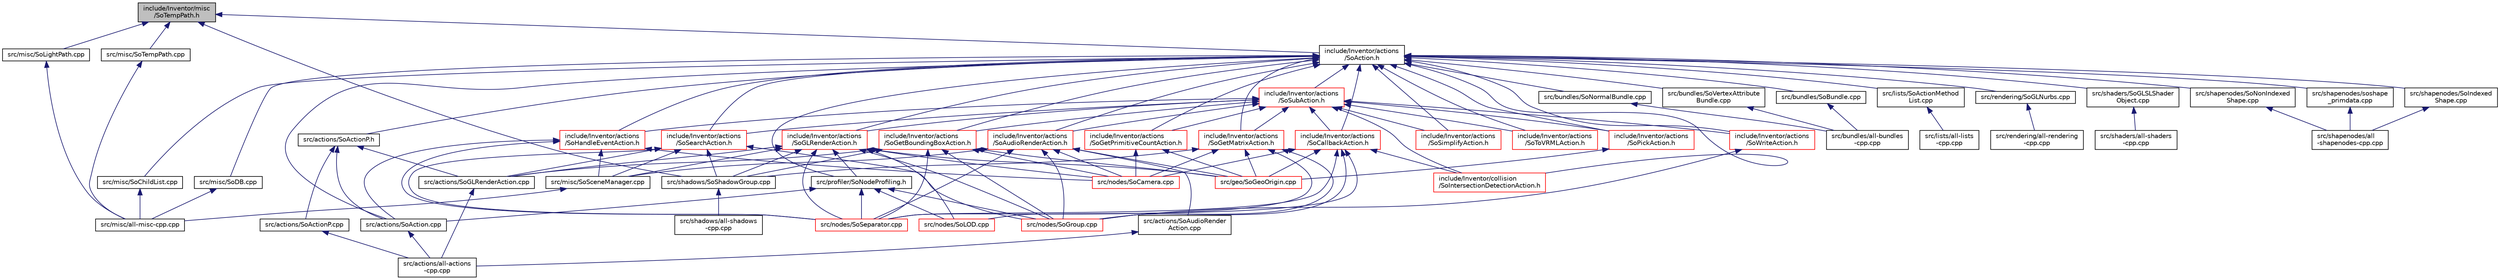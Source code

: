 digraph "include/Inventor/misc/SoTempPath.h"
{
 // LATEX_PDF_SIZE
  edge [fontname="Helvetica",fontsize="10",labelfontname="Helvetica",labelfontsize="10"];
  node [fontname="Helvetica",fontsize="10",shape=record];
  Node1 [label="include/Inventor/misc\l/SoTempPath.h",height=0.2,width=0.4,color="black", fillcolor="grey75", style="filled", fontcolor="black",tooltip=" "];
  Node1 -> Node2 [dir="back",color="midnightblue",fontsize="10",style="solid",fontname="Helvetica"];
  Node2 [label="src/misc/SoLightPath.cpp",height=0.2,width=0.4,color="black", fillcolor="white", style="filled",URL="$SoLightPath_8cpp.html",tooltip=" "];
  Node2 -> Node3 [dir="back",color="midnightblue",fontsize="10",style="solid",fontname="Helvetica"];
  Node3 [label="src/misc/all-misc-cpp.cpp",height=0.2,width=0.4,color="black", fillcolor="white", style="filled",URL="$all-misc-cpp_8cpp.html",tooltip=" "];
  Node1 -> Node4 [dir="back",color="midnightblue",fontsize="10",style="solid",fontname="Helvetica"];
  Node4 [label="src/misc/SoTempPath.cpp",height=0.2,width=0.4,color="black", fillcolor="white", style="filled",URL="$SoTempPath_8cpp.html",tooltip=" "];
  Node4 -> Node3 [dir="back",color="midnightblue",fontsize="10",style="solid",fontname="Helvetica"];
  Node1 -> Node5 [dir="back",color="midnightblue",fontsize="10",style="solid",fontname="Helvetica"];
  Node5 [label="src/shadows/SoShadowGroup.cpp",height=0.2,width=0.4,color="black", fillcolor="white", style="filled",URL="$SoShadowGroup_8cpp.html",tooltip=" "];
  Node5 -> Node6 [dir="back",color="midnightblue",fontsize="10",style="solid",fontname="Helvetica"];
  Node6 [label="src/shadows/all-shadows\l-cpp.cpp",height=0.2,width=0.4,color="black", fillcolor="white", style="filled",URL="$all-shadows-cpp_8cpp.html",tooltip=" "];
  Node1 -> Node7 [dir="back",color="midnightblue",fontsize="10",style="solid",fontname="Helvetica"];
  Node7 [label="include/Inventor/actions\l/SoAction.h",height=0.2,width=0.4,color="black", fillcolor="white", style="filled",URL="$SoAction_8h.html",tooltip=" "];
  Node7 -> Node8 [dir="back",color="midnightblue",fontsize="10",style="solid",fontname="Helvetica"];
  Node8 [label="src/actions/SoAction.cpp",height=0.2,width=0.4,color="black", fillcolor="white", style="filled",URL="$SoAction_8cpp.html",tooltip=" "];
  Node8 -> Node9 [dir="back",color="midnightblue",fontsize="10",style="solid",fontname="Helvetica"];
  Node9 [label="src/actions/all-actions\l-cpp.cpp",height=0.2,width=0.4,color="black", fillcolor="white", style="filled",URL="$all-actions-cpp_8cpp.html",tooltip=" "];
  Node7 -> Node10 [dir="back",color="midnightblue",fontsize="10",style="solid",fontname="Helvetica"];
  Node10 [label="src/actions/SoActionP.h",height=0.2,width=0.4,color="black", fillcolor="white", style="filled",URL="$SoActionP_8h.html",tooltip=" "];
  Node10 -> Node8 [dir="back",color="midnightblue",fontsize="10",style="solid",fontname="Helvetica"];
  Node10 -> Node11 [dir="back",color="midnightblue",fontsize="10",style="solid",fontname="Helvetica"];
  Node11 [label="src/actions/SoActionP.cpp",height=0.2,width=0.4,color="black", fillcolor="white", style="filled",URL="$SoActionP_8cpp.html",tooltip=" "];
  Node11 -> Node9 [dir="back",color="midnightblue",fontsize="10",style="solid",fontname="Helvetica"];
  Node10 -> Node12 [dir="back",color="midnightblue",fontsize="10",style="solid",fontname="Helvetica"];
  Node12 [label="src/actions/SoGLRenderAction.cpp",height=0.2,width=0.4,color="black", fillcolor="white", style="filled",URL="$SoGLRenderAction_8cpp.html",tooltip=" "];
  Node12 -> Node9 [dir="back",color="midnightblue",fontsize="10",style="solid",fontname="Helvetica"];
  Node7 -> Node13 [dir="back",color="midnightblue",fontsize="10",style="solid",fontname="Helvetica"];
  Node13 [label="src/bundles/SoBundle.cpp",height=0.2,width=0.4,color="black", fillcolor="white", style="filled",URL="$SoBundle_8cpp.html",tooltip=" "];
  Node13 -> Node14 [dir="back",color="midnightblue",fontsize="10",style="solid",fontname="Helvetica"];
  Node14 [label="src/bundles/all-bundles\l-cpp.cpp",height=0.2,width=0.4,color="black", fillcolor="white", style="filled",URL="$all-bundles-cpp_8cpp.html",tooltip=" "];
  Node7 -> Node15 [dir="back",color="midnightblue",fontsize="10",style="solid",fontname="Helvetica"];
  Node15 [label="src/bundles/SoNormalBundle.cpp",height=0.2,width=0.4,color="black", fillcolor="white", style="filled",URL="$SoNormalBundle_8cpp.html",tooltip=" "];
  Node15 -> Node14 [dir="back",color="midnightblue",fontsize="10",style="solid",fontname="Helvetica"];
  Node7 -> Node16 [dir="back",color="midnightblue",fontsize="10",style="solid",fontname="Helvetica"];
  Node16 [label="src/bundles/SoVertexAttribute\lBundle.cpp",height=0.2,width=0.4,color="black", fillcolor="white", style="filled",URL="$SoVertexAttributeBundle_8cpp.html",tooltip=" "];
  Node16 -> Node14 [dir="back",color="midnightblue",fontsize="10",style="solid",fontname="Helvetica"];
  Node7 -> Node17 [dir="back",color="midnightblue",fontsize="10",style="solid",fontname="Helvetica"];
  Node17 [label="src/lists/SoActionMethod\lList.cpp",height=0.2,width=0.4,color="black", fillcolor="white", style="filled",URL="$SoActionMethodList_8cpp.html",tooltip=" "];
  Node17 -> Node18 [dir="back",color="midnightblue",fontsize="10",style="solid",fontname="Helvetica"];
  Node18 [label="src/lists/all-lists\l-cpp.cpp",height=0.2,width=0.4,color="black", fillcolor="white", style="filled",URL="$all-lists-cpp_8cpp.html",tooltip=" "];
  Node7 -> Node19 [dir="back",color="midnightblue",fontsize="10",style="solid",fontname="Helvetica"];
  Node19 [label="src/misc/SoChildList.cpp",height=0.2,width=0.4,color="black", fillcolor="white", style="filled",URL="$SoChildList_8cpp.html",tooltip=" "];
  Node19 -> Node3 [dir="back",color="midnightblue",fontsize="10",style="solid",fontname="Helvetica"];
  Node7 -> Node20 [dir="back",color="midnightblue",fontsize="10",style="solid",fontname="Helvetica"];
  Node20 [label="src/misc/SoDB.cpp",height=0.2,width=0.4,color="black", fillcolor="white", style="filled",URL="$SoDB_8cpp.html",tooltip=" "];
  Node20 -> Node3 [dir="back",color="midnightblue",fontsize="10",style="solid",fontname="Helvetica"];
  Node7 -> Node21 [dir="back",color="midnightblue",fontsize="10",style="solid",fontname="Helvetica"];
  Node21 [label="src/profiler/SoNodeProfiling.h",height=0.2,width=0.4,color="black", fillcolor="white", style="filled",URL="$SoNodeProfiling_8h.html",tooltip=" "];
  Node21 -> Node8 [dir="back",color="midnightblue",fontsize="10",style="solid",fontname="Helvetica"];
  Node21 -> Node22 [dir="back",color="midnightblue",fontsize="10",style="solid",fontname="Helvetica"];
  Node22 [label="src/nodes/SoGroup.cpp",height=0.2,width=0.4,color="red", fillcolor="white", style="filled",URL="$SoGroup_8cpp.html",tooltip=" "];
  Node21 -> Node24 [dir="back",color="midnightblue",fontsize="10",style="solid",fontname="Helvetica"];
  Node24 [label="src/nodes/SoLOD.cpp",height=0.2,width=0.4,color="red", fillcolor="white", style="filled",URL="$SoLOD_8cpp.html",tooltip=" "];
  Node21 -> Node25 [dir="back",color="midnightblue",fontsize="10",style="solid",fontname="Helvetica"];
  Node25 [label="src/nodes/SoSeparator.cpp",height=0.2,width=0.4,color="red", fillcolor="white", style="filled",URL="$SoSeparator_8cpp.html",tooltip=" "];
  Node7 -> Node26 [dir="back",color="midnightblue",fontsize="10",style="solid",fontname="Helvetica"];
  Node26 [label="src/rendering/SoGLNurbs.cpp",height=0.2,width=0.4,color="black", fillcolor="white", style="filled",URL="$SoGLNurbs_8cpp.html",tooltip=" "];
  Node26 -> Node27 [dir="back",color="midnightblue",fontsize="10",style="solid",fontname="Helvetica"];
  Node27 [label="src/rendering/all-rendering\l-cpp.cpp",height=0.2,width=0.4,color="black", fillcolor="white", style="filled",URL="$all-rendering-cpp_8cpp.html",tooltip=" "];
  Node7 -> Node28 [dir="back",color="midnightblue",fontsize="10",style="solid",fontname="Helvetica"];
  Node28 [label="src/shaders/SoGLSLShader\lObject.cpp",height=0.2,width=0.4,color="black", fillcolor="white", style="filled",URL="$SoGLSLShaderObject_8cpp.html",tooltip=" "];
  Node28 -> Node29 [dir="back",color="midnightblue",fontsize="10",style="solid",fontname="Helvetica"];
  Node29 [label="src/shaders/all-shaders\l-cpp.cpp",height=0.2,width=0.4,color="black", fillcolor="white", style="filled",URL="$all-shaders-cpp_8cpp.html",tooltip=" "];
  Node7 -> Node30 [dir="back",color="midnightblue",fontsize="10",style="solid",fontname="Helvetica"];
  Node30 [label="src/shapenodes/SoIndexed\lShape.cpp",height=0.2,width=0.4,color="black", fillcolor="white", style="filled",URL="$SoIndexedShape_8cpp.html",tooltip=" "];
  Node30 -> Node31 [dir="back",color="midnightblue",fontsize="10",style="solid",fontname="Helvetica"];
  Node31 [label="src/shapenodes/all\l-shapenodes-cpp.cpp",height=0.2,width=0.4,color="black", fillcolor="white", style="filled",URL="$all-shapenodes-cpp_8cpp.html",tooltip=" "];
  Node7 -> Node32 [dir="back",color="midnightblue",fontsize="10",style="solid",fontname="Helvetica"];
  Node32 [label="src/shapenodes/SoNonIndexed\lShape.cpp",height=0.2,width=0.4,color="black", fillcolor="white", style="filled",URL="$SoNonIndexedShape_8cpp.html",tooltip=" "];
  Node32 -> Node31 [dir="back",color="midnightblue",fontsize="10",style="solid",fontname="Helvetica"];
  Node7 -> Node33 [dir="back",color="midnightblue",fontsize="10",style="solid",fontname="Helvetica"];
  Node33 [label="src/shapenodes/soshape\l_primdata.cpp",height=0.2,width=0.4,color="black", fillcolor="white", style="filled",URL="$soshape__primdata_8cpp.html",tooltip=" "];
  Node33 -> Node31 [dir="back",color="midnightblue",fontsize="10",style="solid",fontname="Helvetica"];
  Node7 -> Node34 [dir="back",color="midnightblue",fontsize="10",style="solid",fontname="Helvetica"];
  Node34 [label="include/Inventor/actions\l/SoAudioRenderAction.h",height=0.2,width=0.4,color="red", fillcolor="white", style="filled",URL="$SoAudioRenderAction_8h.html",tooltip=" "];
  Node34 -> Node35 [dir="back",color="midnightblue",fontsize="10",style="solid",fontname="Helvetica"];
  Node35 [label="src/actions/SoAudioRender\lAction.cpp",height=0.2,width=0.4,color="black", fillcolor="white", style="filled",URL="$SoAudioRenderAction_8cpp.html",tooltip=" "];
  Node35 -> Node9 [dir="back",color="midnightblue",fontsize="10",style="solid",fontname="Helvetica"];
  Node34 -> Node36 [dir="back",color="midnightblue",fontsize="10",style="solid",fontname="Helvetica"];
  Node36 [label="src/geo/SoGeoOrigin.cpp",height=0.2,width=0.4,color="red", fillcolor="white", style="filled",URL="$SoGeoOrigin_8cpp.html",tooltip=" "];
  Node34 -> Node38 [dir="back",color="midnightblue",fontsize="10",style="solid",fontname="Helvetica"];
  Node38 [label="src/misc/SoSceneManager.cpp",height=0.2,width=0.4,color="black", fillcolor="white", style="filled",URL="$SoSceneManager_8cpp.html",tooltip=" "];
  Node38 -> Node3 [dir="back",color="midnightblue",fontsize="10",style="solid",fontname="Helvetica"];
  Node34 -> Node39 [dir="back",color="midnightblue",fontsize="10",style="solid",fontname="Helvetica"];
  Node39 [label="src/nodes/SoCamera.cpp",height=0.2,width=0.4,color="red", fillcolor="white", style="filled",URL="$SoCamera_8cpp.html",tooltip=" "];
  Node34 -> Node22 [dir="back",color="midnightblue",fontsize="10",style="solid",fontname="Helvetica"];
  Node34 -> Node25 [dir="back",color="midnightblue",fontsize="10",style="solid",fontname="Helvetica"];
  Node7 -> Node56 [dir="back",color="midnightblue",fontsize="10",style="solid",fontname="Helvetica"];
  Node56 [label="include/Inventor/actions\l/SoCallbackAction.h",height=0.2,width=0.4,color="red", fillcolor="white", style="filled",URL="$SoCallbackAction_8h.html",tooltip=" "];
  Node56 -> Node36 [dir="back",color="midnightblue",fontsize="10",style="solid",fontname="Helvetica"];
  Node56 -> Node39 [dir="back",color="midnightblue",fontsize="10",style="solid",fontname="Helvetica"];
  Node56 -> Node22 [dir="back",color="midnightblue",fontsize="10",style="solid",fontname="Helvetica"];
  Node56 -> Node24 [dir="back",color="midnightblue",fontsize="10",style="solid",fontname="Helvetica"];
  Node56 -> Node25 [dir="back",color="midnightblue",fontsize="10",style="solid",fontname="Helvetica"];
  Node56 -> Node123 [dir="back",color="midnightblue",fontsize="10",style="solid",fontname="Helvetica"];
  Node123 [label="include/Inventor/collision\l/SoIntersectionDetectionAction.h",height=0.2,width=0.4,color="red", fillcolor="white", style="filled",URL="$SoIntersectionDetectionAction_8h.html",tooltip=" "];
  Node7 -> Node134 [dir="back",color="midnightblue",fontsize="10",style="solid",fontname="Helvetica"];
  Node134 [label="include/Inventor/actions\l/SoGetBoundingBoxAction.h",height=0.2,width=0.4,color="red", fillcolor="white", style="filled",URL="$SoGetBoundingBoxAction_8h.html",tooltip=" "];
  Node134 -> Node12 [dir="back",color="midnightblue",fontsize="10",style="solid",fontname="Helvetica"];
  Node134 -> Node36 [dir="back",color="midnightblue",fontsize="10",style="solid",fontname="Helvetica"];
  Node134 -> Node39 [dir="back",color="midnightblue",fontsize="10",style="solid",fontname="Helvetica"];
  Node134 -> Node22 [dir="back",color="midnightblue",fontsize="10",style="solid",fontname="Helvetica"];
  Node134 -> Node25 [dir="back",color="midnightblue",fontsize="10",style="solid",fontname="Helvetica"];
  Node134 -> Node5 [dir="back",color="midnightblue",fontsize="10",style="solid",fontname="Helvetica"];
  Node7 -> Node150 [dir="back",color="midnightblue",fontsize="10",style="solid",fontname="Helvetica"];
  Node150 [label="include/Inventor/actions\l/SoGetMatrixAction.h",height=0.2,width=0.4,color="red", fillcolor="white", style="filled",URL="$SoGetMatrixAction_8h.html",tooltip=" "];
  Node150 -> Node36 [dir="back",color="midnightblue",fontsize="10",style="solid",fontname="Helvetica"];
  Node150 -> Node39 [dir="back",color="midnightblue",fontsize="10",style="solid",fontname="Helvetica"];
  Node150 -> Node22 [dir="back",color="midnightblue",fontsize="10",style="solid",fontname="Helvetica"];
  Node150 -> Node25 [dir="back",color="midnightblue",fontsize="10",style="solid",fontname="Helvetica"];
  Node150 -> Node5 [dir="back",color="midnightblue",fontsize="10",style="solid",fontname="Helvetica"];
  Node7 -> Node161 [dir="back",color="midnightblue",fontsize="10",style="solid",fontname="Helvetica"];
  Node161 [label="include/Inventor/actions\l/SoGetPrimitiveCountAction.h",height=0.2,width=0.4,color="red", fillcolor="white", style="filled",URL="$SoGetPrimitiveCountAction_8h.html",tooltip=" "];
  Node161 -> Node36 [dir="back",color="midnightblue",fontsize="10",style="solid",fontname="Helvetica"];
  Node161 -> Node39 [dir="back",color="midnightblue",fontsize="10",style="solid",fontname="Helvetica"];
  Node7 -> Node179 [dir="back",color="midnightblue",fontsize="10",style="solid",fontname="Helvetica"];
  Node179 [label="include/Inventor/actions\l/SoGLRenderAction.h",height=0.2,width=0.4,color="red", fillcolor="white", style="filled",URL="$SoGLRenderAction_8h.html",tooltip=" "];
  Node179 -> Node12 [dir="back",color="midnightblue",fontsize="10",style="solid",fontname="Helvetica"];
  Node179 -> Node36 [dir="back",color="midnightblue",fontsize="10",style="solid",fontname="Helvetica"];
  Node179 -> Node38 [dir="back",color="midnightblue",fontsize="10",style="solid",fontname="Helvetica"];
  Node179 -> Node39 [dir="back",color="midnightblue",fontsize="10",style="solid",fontname="Helvetica"];
  Node179 -> Node22 [dir="back",color="midnightblue",fontsize="10",style="solid",fontname="Helvetica"];
  Node179 -> Node24 [dir="back",color="midnightblue",fontsize="10",style="solid",fontname="Helvetica"];
  Node179 -> Node25 [dir="back",color="midnightblue",fontsize="10",style="solid",fontname="Helvetica"];
  Node179 -> Node21 [dir="back",color="midnightblue",fontsize="10",style="solid",fontname="Helvetica"];
  Node179 -> Node5 [dir="back",color="midnightblue",fontsize="10",style="solid",fontname="Helvetica"];
  Node7 -> Node233 [dir="back",color="midnightblue",fontsize="10",style="solid",fontname="Helvetica"];
  Node233 [label="include/Inventor/actions\l/SoHandleEventAction.h",height=0.2,width=0.4,color="red", fillcolor="white", style="filled",URL="$SoHandleEventAction_8h.html",tooltip=" "];
  Node233 -> Node8 [dir="back",color="midnightblue",fontsize="10",style="solid",fontname="Helvetica"];
  Node233 -> Node38 [dir="back",color="midnightblue",fontsize="10",style="solid",fontname="Helvetica"];
  Node233 -> Node39 [dir="back",color="midnightblue",fontsize="10",style="solid",fontname="Helvetica"];
  Node233 -> Node25 [dir="back",color="midnightblue",fontsize="10",style="solid",fontname="Helvetica"];
  Node7 -> Node240 [dir="back",color="midnightblue",fontsize="10",style="solid",fontname="Helvetica"];
  Node240 [label="include/Inventor/actions\l/SoPickAction.h",height=0.2,width=0.4,color="red", fillcolor="white", style="filled",URL="$SoPickAction_8h.html",tooltip=" "];
  Node240 -> Node36 [dir="back",color="midnightblue",fontsize="10",style="solid",fontname="Helvetica"];
  Node7 -> Node247 [dir="back",color="midnightblue",fontsize="10",style="solid",fontname="Helvetica"];
  Node247 [label="include/Inventor/actions\l/SoSearchAction.h",height=0.2,width=0.4,color="red", fillcolor="white", style="filled",URL="$SoSearchAction_8h.html",tooltip=" "];
  Node247 -> Node12 [dir="back",color="midnightblue",fontsize="10",style="solid",fontname="Helvetica"];
  Node247 -> Node38 [dir="back",color="midnightblue",fontsize="10",style="solid",fontname="Helvetica"];
  Node247 -> Node22 [dir="back",color="midnightblue",fontsize="10",style="solid",fontname="Helvetica"];
  Node247 -> Node25 [dir="back",color="midnightblue",fontsize="10",style="solid",fontname="Helvetica"];
  Node247 -> Node5 [dir="back",color="midnightblue",fontsize="10",style="solid",fontname="Helvetica"];
  Node7 -> Node251 [dir="back",color="midnightblue",fontsize="10",style="solid",fontname="Helvetica"];
  Node251 [label="include/Inventor/actions\l/SoSimplifyAction.h",height=0.2,width=0.4,color="red", fillcolor="white", style="filled",URL="$SoSimplifyAction_8h.html",tooltip=" "];
  Node7 -> Node258 [dir="back",color="midnightblue",fontsize="10",style="solid",fontname="Helvetica"];
  Node258 [label="include/Inventor/actions\l/SoSubAction.h",height=0.2,width=0.4,color="red", fillcolor="white", style="filled",URL="$SoSubAction_8h.html",tooltip=" "];
  Node258 -> Node34 [dir="back",color="midnightblue",fontsize="10",style="solid",fontname="Helvetica"];
  Node258 -> Node56 [dir="back",color="midnightblue",fontsize="10",style="solid",fontname="Helvetica"];
  Node258 -> Node134 [dir="back",color="midnightblue",fontsize="10",style="solid",fontname="Helvetica"];
  Node258 -> Node150 [dir="back",color="midnightblue",fontsize="10",style="solid",fontname="Helvetica"];
  Node258 -> Node161 [dir="back",color="midnightblue",fontsize="10",style="solid",fontname="Helvetica"];
  Node258 -> Node179 [dir="back",color="midnightblue",fontsize="10",style="solid",fontname="Helvetica"];
  Node258 -> Node233 [dir="back",color="midnightblue",fontsize="10",style="solid",fontname="Helvetica"];
  Node258 -> Node240 [dir="back",color="midnightblue",fontsize="10",style="solid",fontname="Helvetica"];
  Node258 -> Node247 [dir="back",color="midnightblue",fontsize="10",style="solid",fontname="Helvetica"];
  Node258 -> Node251 [dir="back",color="midnightblue",fontsize="10",style="solid",fontname="Helvetica"];
  Node258 -> Node261 [dir="back",color="midnightblue",fontsize="10",style="solid",fontname="Helvetica"];
  Node261 [label="include/Inventor/actions\l/SoToVRMLAction.h",height=0.2,width=0.4,color="red", fillcolor="white", style="filled",URL="$SoToVRMLAction_8h.html",tooltip=" "];
  Node258 -> Node263 [dir="back",color="midnightblue",fontsize="10",style="solid",fontname="Helvetica"];
  Node263 [label="include/Inventor/actions\l/SoWriteAction.h",height=0.2,width=0.4,color="red", fillcolor="white", style="filled",URL="$SoWriteAction_8h.html",tooltip=" "];
  Node263 -> Node22 [dir="back",color="midnightblue",fontsize="10",style="solid",fontname="Helvetica"];
  Node258 -> Node123 [dir="back",color="midnightblue",fontsize="10",style="solid",fontname="Helvetica"];
  Node7 -> Node261 [dir="back",color="midnightblue",fontsize="10",style="solid",fontname="Helvetica"];
  Node7 -> Node263 [dir="back",color="midnightblue",fontsize="10",style="solid",fontname="Helvetica"];
  Node7 -> Node123 [dir="back",color="midnightblue",fontsize="10",style="solid",fontname="Helvetica"];
}
